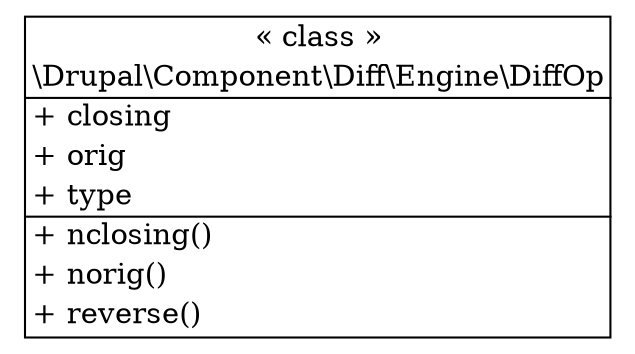 digraph "Class Diagram" {
  node [shape=plaintext]
  "\\Drupal\\Component\\Diff\\Engine\\DiffOp" [
    label=<
<table border="1" cellpadding="2" cellspacing="0" cellborder="0">
<tr><td align="center">&laquo; class &raquo;</td></tr>
<tr><td align="center" title="class DiffOp">\\Drupal\\Component\\Diff\\Engine\\DiffOp</td></tr><hr />
<tr><td align="left" title="public closing">+ closing</td></tr>
<tr><td align="left" title="public orig">+ orig</td></tr>
<tr><td align="left" title="public type">+ type</td></tr>
<hr />
<tr><td align="left" title="public nclosing">+ nclosing()</td></tr>
<tr><td align="left" title="public norig">+ norig()</td></tr>
<tr><td align="left" title="public reverse">+ reverse()</td></tr>
</table>
  >
  ];
}